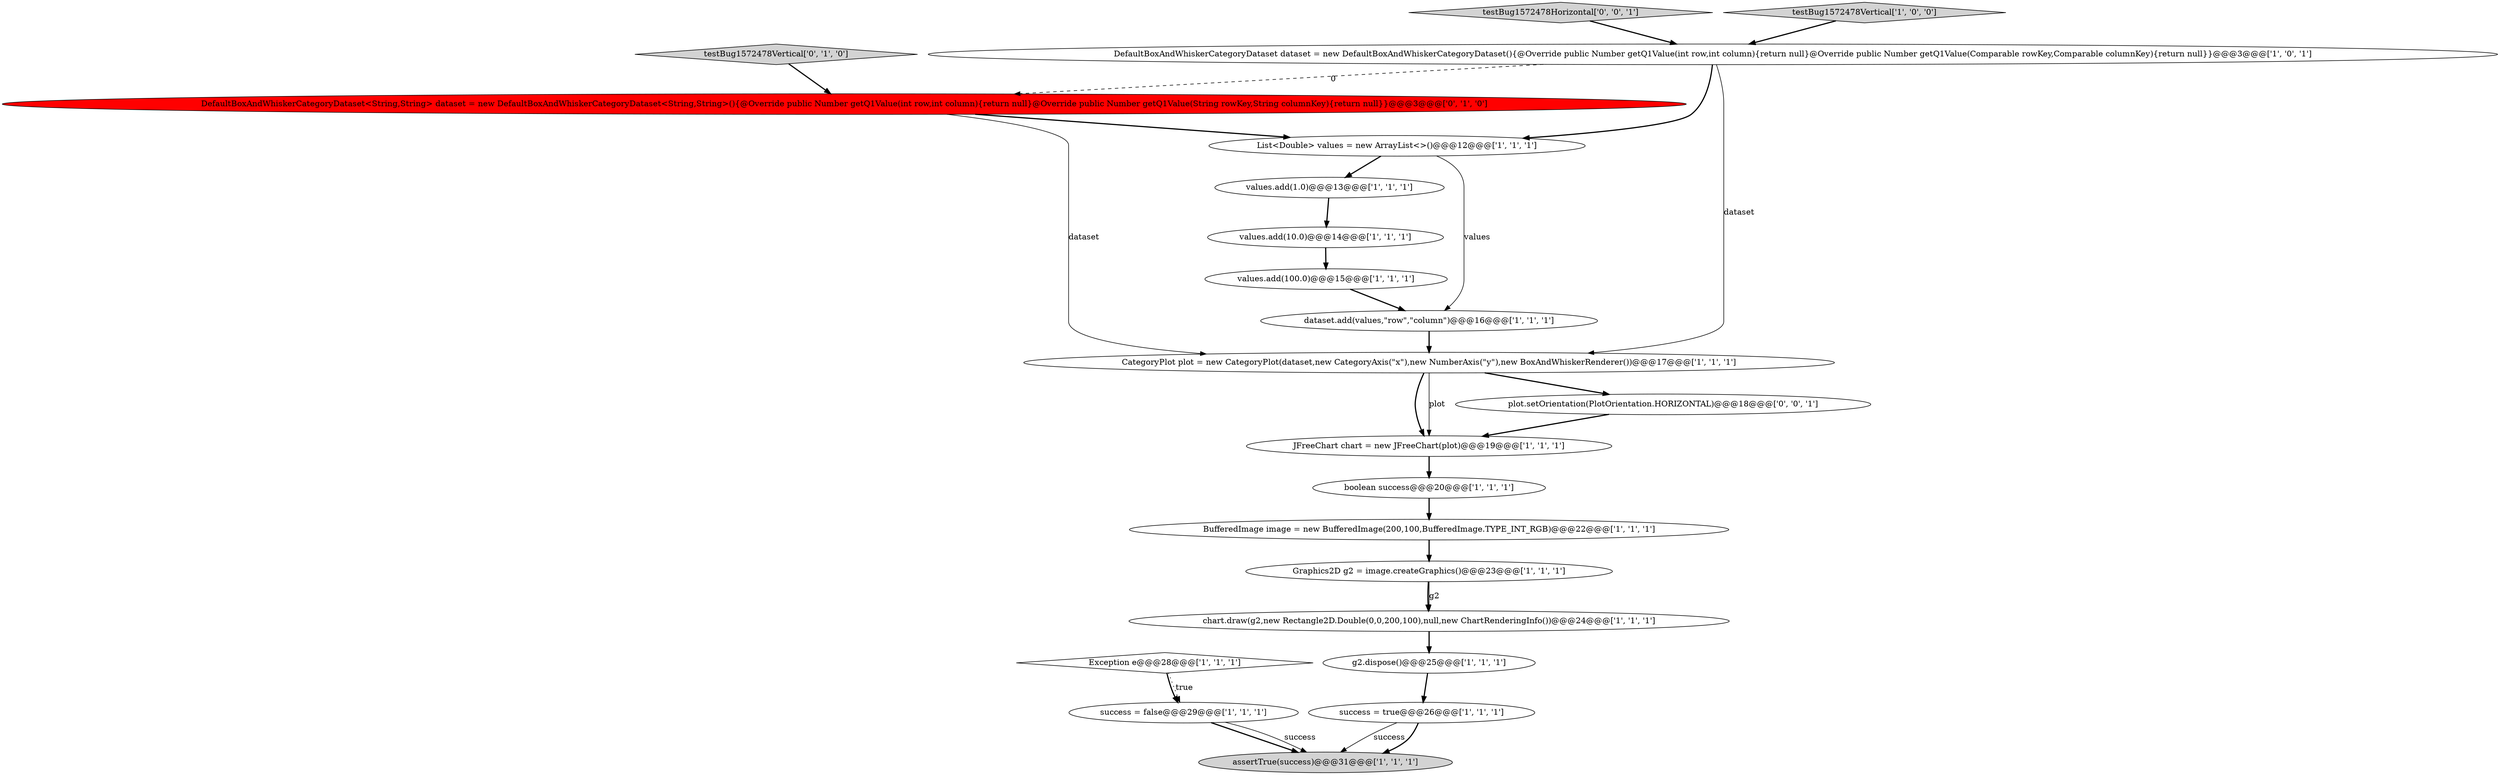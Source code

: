 digraph {
6 [style = filled, label = "Exception e@@@28@@@['1', '1', '1']", fillcolor = white, shape = diamond image = "AAA0AAABBB1BBB"];
10 [style = filled, label = "boolean success@@@20@@@['1', '1', '1']", fillcolor = white, shape = ellipse image = "AAA0AAABBB1BBB"];
5 [style = filled, label = "BufferedImage image = new BufferedImage(200,100,BufferedImage.TYPE_INT_RGB)@@@22@@@['1', '1', '1']", fillcolor = white, shape = ellipse image = "AAA0AAABBB1BBB"];
19 [style = filled, label = "testBug1572478Vertical['0', '1', '0']", fillcolor = lightgray, shape = diamond image = "AAA0AAABBB2BBB"];
16 [style = filled, label = "chart.draw(g2,new Rectangle2D.Double(0,0,200,100),null,new ChartRenderingInfo())@@@24@@@['1', '1', '1']", fillcolor = white, shape = ellipse image = "AAA0AAABBB1BBB"];
0 [style = filled, label = "values.add(100.0)@@@15@@@['1', '1', '1']", fillcolor = white, shape = ellipse image = "AAA0AAABBB1BBB"];
15 [style = filled, label = "List<Double> values = new ArrayList<>()@@@12@@@['1', '1', '1']", fillcolor = white, shape = ellipse image = "AAA0AAABBB1BBB"];
18 [style = filled, label = "DefaultBoxAndWhiskerCategoryDataset<String,String> dataset = new DefaultBoxAndWhiskerCategoryDataset<String,String>(){@Override public Number getQ1Value(int row,int column){return null}@Override public Number getQ1Value(String rowKey,String columnKey){return null}}@@@3@@@['0', '1', '0']", fillcolor = red, shape = ellipse image = "AAA1AAABBB2BBB"];
13 [style = filled, label = "assertTrue(success)@@@31@@@['1', '1', '1']", fillcolor = lightgray, shape = ellipse image = "AAA0AAABBB1BBB"];
8 [style = filled, label = "CategoryPlot plot = new CategoryPlot(dataset,new CategoryAxis(\"x\"),new NumberAxis(\"y\"),new BoxAndWhiskerRenderer())@@@17@@@['1', '1', '1']", fillcolor = white, shape = ellipse image = "AAA0AAABBB1BBB"];
17 [style = filled, label = "g2.dispose()@@@25@@@['1', '1', '1']", fillcolor = white, shape = ellipse image = "AAA0AAABBB1BBB"];
20 [style = filled, label = "plot.setOrientation(PlotOrientation.HORIZONTAL)@@@18@@@['0', '0', '1']", fillcolor = white, shape = ellipse image = "AAA0AAABBB3BBB"];
21 [style = filled, label = "testBug1572478Horizontal['0', '0', '1']", fillcolor = lightgray, shape = diamond image = "AAA0AAABBB3BBB"];
3 [style = filled, label = "values.add(10.0)@@@14@@@['1', '1', '1']", fillcolor = white, shape = ellipse image = "AAA0AAABBB1BBB"];
2 [style = filled, label = "dataset.add(values,\"row\",\"column\")@@@16@@@['1', '1', '1']", fillcolor = white, shape = ellipse image = "AAA0AAABBB1BBB"];
4 [style = filled, label = "success = false@@@29@@@['1', '1', '1']", fillcolor = white, shape = ellipse image = "AAA0AAABBB1BBB"];
7 [style = filled, label = "DefaultBoxAndWhiskerCategoryDataset dataset = new DefaultBoxAndWhiskerCategoryDataset(){@Override public Number getQ1Value(int row,int column){return null}@Override public Number getQ1Value(Comparable rowKey,Comparable columnKey){return null}}@@@3@@@['1', '0', '1']", fillcolor = white, shape = ellipse image = "AAA0AAABBB1BBB"];
9 [style = filled, label = "values.add(1.0)@@@13@@@['1', '1', '1']", fillcolor = white, shape = ellipse image = "AAA0AAABBB1BBB"];
11 [style = filled, label = "Graphics2D g2 = image.createGraphics()@@@23@@@['1', '1', '1']", fillcolor = white, shape = ellipse image = "AAA0AAABBB1BBB"];
14 [style = filled, label = "success = true@@@26@@@['1', '1', '1']", fillcolor = white, shape = ellipse image = "AAA0AAABBB1BBB"];
12 [style = filled, label = "JFreeChart chart = new JFreeChart(plot)@@@19@@@['1', '1', '1']", fillcolor = white, shape = ellipse image = "AAA0AAABBB1BBB"];
1 [style = filled, label = "testBug1572478Vertical['1', '0', '0']", fillcolor = lightgray, shape = diamond image = "AAA0AAABBB1BBB"];
11->16 [style = bold, label=""];
19->18 [style = bold, label=""];
14->13 [style = solid, label="success"];
7->18 [style = dashed, label="0"];
7->8 [style = solid, label="dataset"];
11->16 [style = solid, label="g2"];
4->13 [style = bold, label=""];
0->2 [style = bold, label=""];
18->15 [style = bold, label=""];
16->17 [style = bold, label=""];
4->13 [style = solid, label="success"];
1->7 [style = bold, label=""];
3->0 [style = bold, label=""];
6->4 [style = bold, label=""];
12->10 [style = bold, label=""];
8->20 [style = bold, label=""];
10->5 [style = bold, label=""];
6->4 [style = dotted, label="true"];
17->14 [style = bold, label=""];
15->9 [style = bold, label=""];
15->2 [style = solid, label="values"];
20->12 [style = bold, label=""];
9->3 [style = bold, label=""];
7->15 [style = bold, label=""];
21->7 [style = bold, label=""];
5->11 [style = bold, label=""];
14->13 [style = bold, label=""];
18->8 [style = solid, label="dataset"];
8->12 [style = bold, label=""];
2->8 [style = bold, label=""];
8->12 [style = solid, label="plot"];
}
